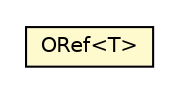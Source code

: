 #!/usr/local/bin/dot
#
# Class diagram 
# Generated by UMLGraph version R5_6-24-gf6e263 (http://www.umlgraph.org/)
#

digraph G {
	edge [fontname="Helvetica",fontsize=10,labelfontname="Helvetica",labelfontsize=10];
	node [fontname="Helvetica",fontsize=10,shape=plaintext];
	nodesep=0.25;
	ranksep=0.5;
	// com.orientechnologies.common.types.ORef<T>
	c3103234 [label=<<table title="com.orientechnologies.common.types.ORef" border="0" cellborder="1" cellspacing="0" cellpadding="2" port="p" bgcolor="lemonChiffon" href="./ORef.html">
		<tr><td><table border="0" cellspacing="0" cellpadding="1">
<tr><td align="center" balign="center"> ORef&lt;T&gt; </td></tr>
		</table></td></tr>
		</table>>, URL="./ORef.html", fontname="Helvetica", fontcolor="black", fontsize=10.0];
}

